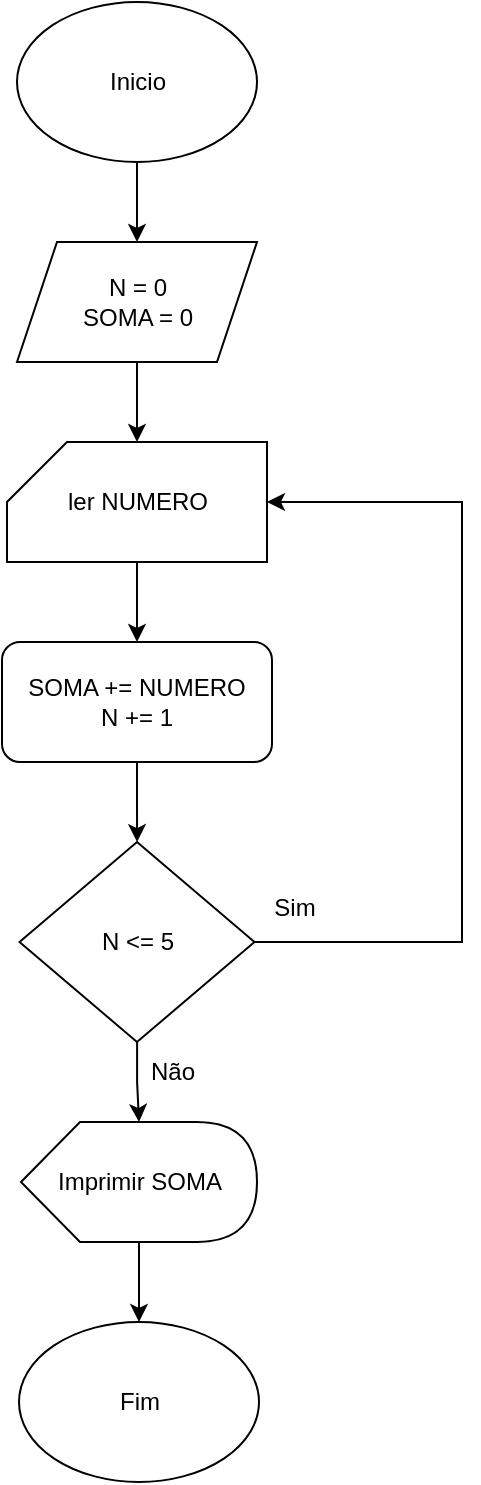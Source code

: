 <mxfile version="24.0.1" type="github">
  <diagram name="Page-1" id="-NBOMQ9yB7asoTrIssJ6">
    <mxGraphModel dx="1393" dy="835" grid="1" gridSize="10" guides="1" tooltips="1" connect="1" arrows="1" fold="1" page="1" pageScale="1" pageWidth="850" pageHeight="1100" math="0" shadow="0">
      <root>
        <mxCell id="0" />
        <mxCell id="1" parent="0" />
        <mxCell id="FeqA4JQ_GkL9z4eFw6i8-5" value="" style="edgeStyle=orthogonalEdgeStyle;rounded=0;orthogonalLoop=1;jettySize=auto;html=1;" edge="1" parent="1" source="FeqA4JQ_GkL9z4eFw6i8-1" target="FeqA4JQ_GkL9z4eFw6i8-4">
          <mxGeometry relative="1" as="geometry" />
        </mxCell>
        <mxCell id="FeqA4JQ_GkL9z4eFw6i8-1" value="Inicio" style="ellipse;whiteSpace=wrap;html=1;" vertex="1" parent="1">
          <mxGeometry x="337.5" y="70" width="120" height="80" as="geometry" />
        </mxCell>
        <mxCell id="FeqA4JQ_GkL9z4eFw6i8-7" value="" style="edgeStyle=orthogonalEdgeStyle;rounded=0;orthogonalLoop=1;jettySize=auto;html=1;" edge="1" parent="1" source="FeqA4JQ_GkL9z4eFw6i8-4" target="FeqA4JQ_GkL9z4eFw6i8-6">
          <mxGeometry relative="1" as="geometry" />
        </mxCell>
        <mxCell id="FeqA4JQ_GkL9z4eFw6i8-4" value="N = 0&lt;div&gt;SOMA = 0&lt;/div&gt;" style="shape=parallelogram;perimeter=parallelogramPerimeter;whiteSpace=wrap;html=1;fixedSize=1;" vertex="1" parent="1">
          <mxGeometry x="337.5" y="190" width="120" height="60" as="geometry" />
        </mxCell>
        <mxCell id="FeqA4JQ_GkL9z4eFw6i8-9" value="" style="edgeStyle=orthogonalEdgeStyle;rounded=0;orthogonalLoop=1;jettySize=auto;html=1;" edge="1" parent="1" source="FeqA4JQ_GkL9z4eFw6i8-6" target="FeqA4JQ_GkL9z4eFw6i8-8">
          <mxGeometry relative="1" as="geometry" />
        </mxCell>
        <mxCell id="FeqA4JQ_GkL9z4eFw6i8-6" value="ler NUMERO" style="shape=card;whiteSpace=wrap;html=1;" vertex="1" parent="1">
          <mxGeometry x="332.5" y="290" width="130" height="60" as="geometry" />
        </mxCell>
        <mxCell id="FeqA4JQ_GkL9z4eFw6i8-12" value="" style="edgeStyle=orthogonalEdgeStyle;rounded=0;orthogonalLoop=1;jettySize=auto;html=1;" edge="1" parent="1" source="FeqA4JQ_GkL9z4eFw6i8-8" target="FeqA4JQ_GkL9z4eFw6i8-11">
          <mxGeometry relative="1" as="geometry" />
        </mxCell>
        <mxCell id="FeqA4JQ_GkL9z4eFw6i8-8" value="SOMA += NUMERO&lt;div&gt;N += 1&lt;/div&gt;" style="rounded=1;whiteSpace=wrap;html=1;" vertex="1" parent="1">
          <mxGeometry x="330" y="390" width="135" height="60" as="geometry" />
        </mxCell>
        <mxCell id="FeqA4JQ_GkL9z4eFw6i8-15" value="" style="edgeStyle=orthogonalEdgeStyle;rounded=0;orthogonalLoop=1;jettySize=auto;html=1;" edge="1" parent="1" source="FeqA4JQ_GkL9z4eFw6i8-11" target="FeqA4JQ_GkL9z4eFw6i8-14">
          <mxGeometry relative="1" as="geometry" />
        </mxCell>
        <mxCell id="FeqA4JQ_GkL9z4eFw6i8-17" style="edgeStyle=orthogonalEdgeStyle;rounded=0;orthogonalLoop=1;jettySize=auto;html=1;exitX=1;exitY=0.5;exitDx=0;exitDy=0;entryX=1;entryY=0.5;entryDx=0;entryDy=0;entryPerimeter=0;" edge="1" parent="1" source="FeqA4JQ_GkL9z4eFw6i8-11" target="FeqA4JQ_GkL9z4eFw6i8-6">
          <mxGeometry relative="1" as="geometry">
            <mxPoint x="470" y="320" as="targetPoint" />
            <Array as="points">
              <mxPoint x="560" y="540" />
              <mxPoint x="560" y="320" />
            </Array>
          </mxGeometry>
        </mxCell>
        <mxCell id="FeqA4JQ_GkL9z4eFw6i8-11" value="N &amp;lt;= 5" style="rhombus;whiteSpace=wrap;html=1;" vertex="1" parent="1">
          <mxGeometry x="338.75" y="490" width="117.5" height="100" as="geometry" />
        </mxCell>
        <mxCell id="FeqA4JQ_GkL9z4eFw6i8-20" value="" style="edgeStyle=orthogonalEdgeStyle;rounded=0;orthogonalLoop=1;jettySize=auto;html=1;" edge="1" parent="1" source="FeqA4JQ_GkL9z4eFw6i8-14" target="FeqA4JQ_GkL9z4eFw6i8-19">
          <mxGeometry relative="1" as="geometry" />
        </mxCell>
        <mxCell id="FeqA4JQ_GkL9z4eFw6i8-14" value="Imprimir SOMA" style="shape=display;whiteSpace=wrap;html=1;" vertex="1" parent="1">
          <mxGeometry x="339.5" y="630" width="118" height="60" as="geometry" />
        </mxCell>
        <mxCell id="FeqA4JQ_GkL9z4eFw6i8-16" value="Não" style="text;html=1;align=center;verticalAlign=middle;resizable=0;points=[];autosize=1;strokeColor=none;fillColor=none;" vertex="1" parent="1">
          <mxGeometry x="390" y="590" width="50" height="30" as="geometry" />
        </mxCell>
        <mxCell id="FeqA4JQ_GkL9z4eFw6i8-18" value="Sim" style="text;html=1;align=center;verticalAlign=middle;resizable=0;points=[];autosize=1;strokeColor=none;fillColor=none;" vertex="1" parent="1">
          <mxGeometry x="456.25" y="508" width="40" height="30" as="geometry" />
        </mxCell>
        <mxCell id="FeqA4JQ_GkL9z4eFw6i8-19" value="Fim" style="ellipse;whiteSpace=wrap;html=1;" vertex="1" parent="1">
          <mxGeometry x="338.5" y="730" width="120" height="80" as="geometry" />
        </mxCell>
      </root>
    </mxGraphModel>
  </diagram>
</mxfile>
